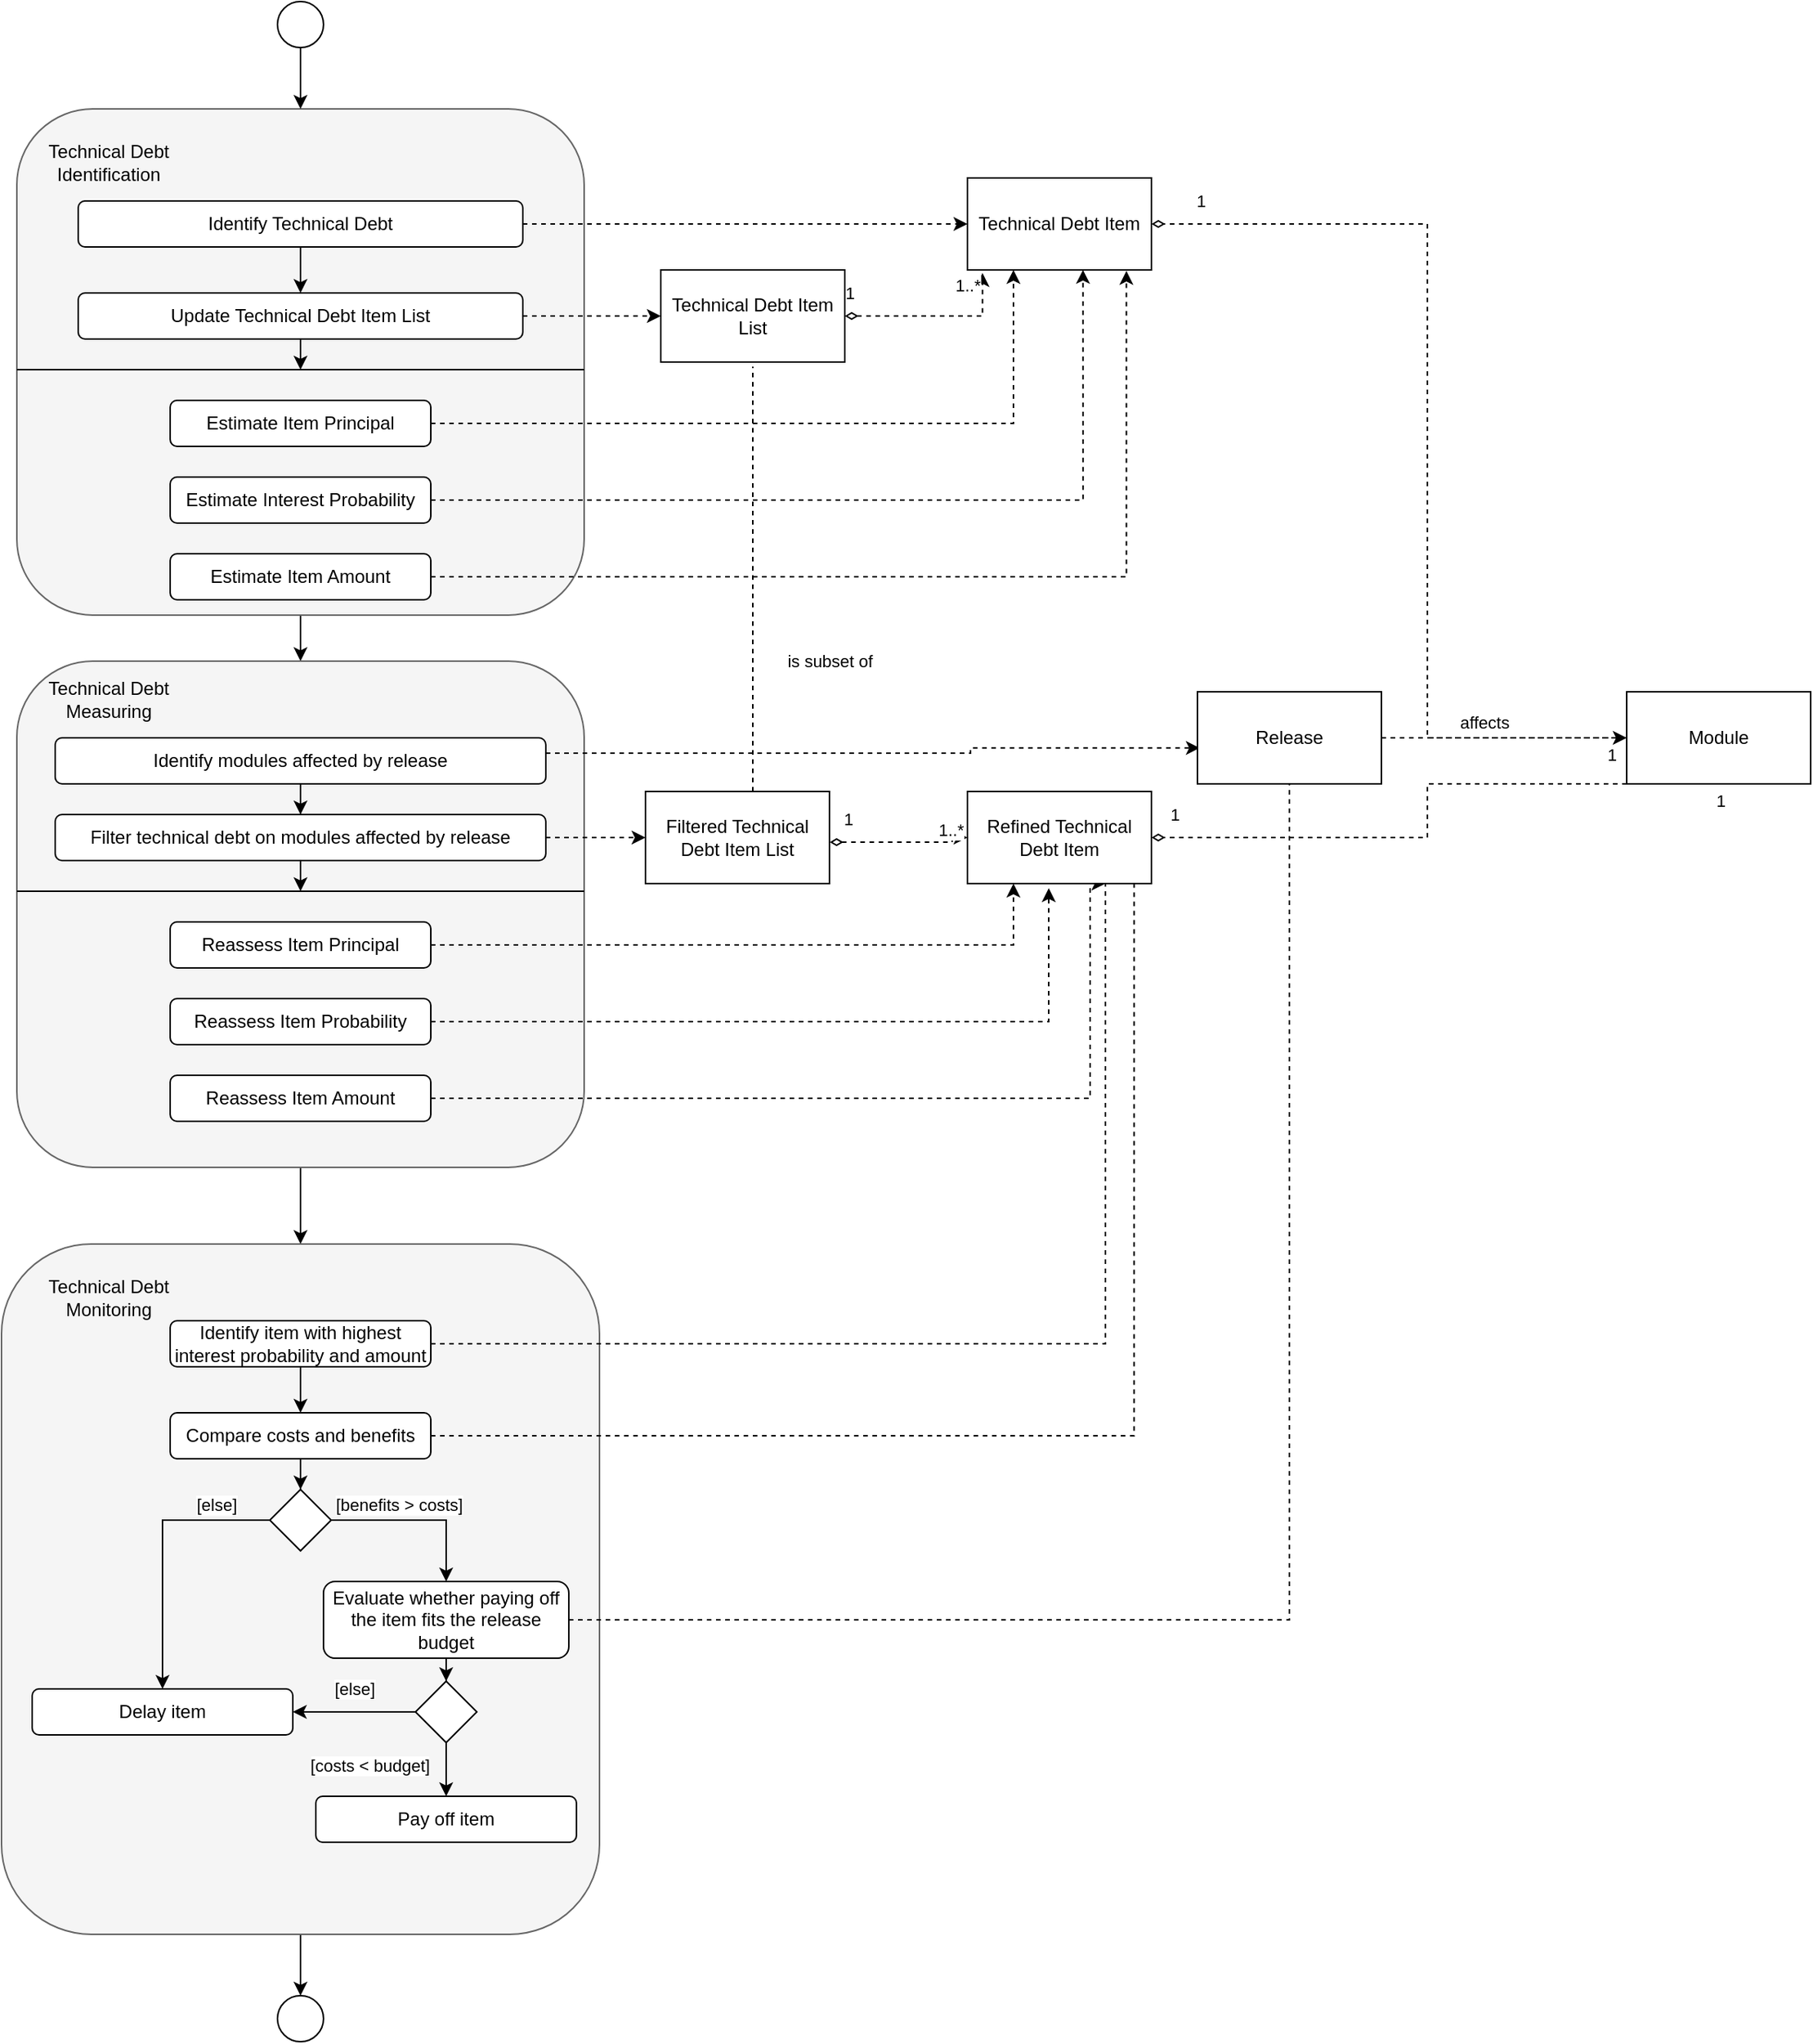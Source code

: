 <mxfile version="18.1.3" type="device"><diagram id="SHpENdd-WgaZAvgaDLae" name="Page-1"><mxGraphModel dx="2175" dy="1247" grid="1" gridSize="10" guides="1" tooltips="1" connect="1" arrows="1" fold="1" page="1" pageScale="1" pageWidth="850" pageHeight="1100" math="0" shadow="0"><root><mxCell id="0"/><mxCell id="1" parent="0"/><mxCell id="XQNxKuy3i7YbBsHgqqlM-19" style="edgeStyle=orthogonalEdgeStyle;rounded=0;orthogonalLoop=1;jettySize=auto;html=1;entryX=0.5;entryY=0;entryDx=0;entryDy=0;" edge="1" parent="1" source="XQNxKuy3i7YbBsHgqqlM-1" target="XQNxKuy3i7YbBsHgqqlM-3"><mxGeometry relative="1" as="geometry"/></mxCell><mxCell id="XQNxKuy3i7YbBsHgqqlM-1" value="" style="rounded=1;whiteSpace=wrap;html=1;fillColor=#f5f5f5;fontColor=#333333;strokeColor=#666666;" vertex="1" parent="1"><mxGeometry x="70" y="140" width="370" height="330" as="geometry"/></mxCell><mxCell id="XQNxKuy3i7YbBsHgqqlM-2" value="Technical Debt Identification" style="text;html=1;strokeColor=none;fillColor=none;align=center;verticalAlign=middle;whiteSpace=wrap;rounded=0;" vertex="1" parent="1"><mxGeometry x="80" y="160" width="100" height="30" as="geometry"/></mxCell><mxCell id="XQNxKuy3i7YbBsHgqqlM-41" style="edgeStyle=orthogonalEdgeStyle;rounded=0;orthogonalLoop=1;jettySize=auto;html=1;entryX=0.5;entryY=0;entryDx=0;entryDy=0;" edge="1" parent="1" source="XQNxKuy3i7YbBsHgqqlM-3" target="XQNxKuy3i7YbBsHgqqlM-5"><mxGeometry relative="1" as="geometry"/></mxCell><mxCell id="XQNxKuy3i7YbBsHgqqlM-3" value="" style="rounded=1;whiteSpace=wrap;html=1;fillColor=#f5f5f5;fontColor=#333333;strokeColor=#666666;" vertex="1" parent="1"><mxGeometry x="70" y="500" width="370" height="330" as="geometry"/></mxCell><mxCell id="XQNxKuy3i7YbBsHgqqlM-4" value="Technical Debt Measuring" style="text;html=1;strokeColor=none;fillColor=none;align=center;verticalAlign=middle;whiteSpace=wrap;rounded=0;" vertex="1" parent="1"><mxGeometry x="80" y="510" width="100" height="30" as="geometry"/></mxCell><mxCell id="XQNxKuy3i7YbBsHgqqlM-56" style="edgeStyle=orthogonalEdgeStyle;rounded=0;orthogonalLoop=1;jettySize=auto;html=1;" edge="1" parent="1" source="XQNxKuy3i7YbBsHgqqlM-5" target="XQNxKuy3i7YbBsHgqqlM-55"><mxGeometry relative="1" as="geometry"/></mxCell><mxCell id="XQNxKuy3i7YbBsHgqqlM-5" value="" style="rounded=1;whiteSpace=wrap;html=1;fillColor=#f5f5f5;fontColor=#333333;strokeColor=#666666;" vertex="1" parent="1"><mxGeometry x="60" y="880" width="390" height="450" as="geometry"/></mxCell><mxCell id="XQNxKuy3i7YbBsHgqqlM-6" value="Technical Debt Monitoring" style="text;html=1;strokeColor=none;fillColor=none;align=center;verticalAlign=middle;whiteSpace=wrap;rounded=0;" vertex="1" parent="1"><mxGeometry x="80" y="900" width="100" height="30" as="geometry"/></mxCell><mxCell id="XQNxKuy3i7YbBsHgqqlM-14" style="edgeStyle=orthogonalEdgeStyle;rounded=0;orthogonalLoop=1;jettySize=auto;html=1;entryX=0.5;entryY=0;entryDx=0;entryDy=0;" edge="1" parent="1" source="XQNxKuy3i7YbBsHgqqlM-8" target="XQNxKuy3i7YbBsHgqqlM-9"><mxGeometry relative="1" as="geometry"/></mxCell><mxCell id="XQNxKuy3i7YbBsHgqqlM-67" style="edgeStyle=orthogonalEdgeStyle;rounded=0;orthogonalLoop=1;jettySize=auto;html=1;entryX=0;entryY=0.5;entryDx=0;entryDy=0;dashed=1;" edge="1" parent="1" source="XQNxKuy3i7YbBsHgqqlM-8" target="XQNxKuy3i7YbBsHgqqlM-66"><mxGeometry relative="1" as="geometry"/></mxCell><mxCell id="XQNxKuy3i7YbBsHgqqlM-8" value="Identify Technical Debt" style="rounded=1;whiteSpace=wrap;html=1;" vertex="1" parent="1"><mxGeometry x="110" y="200" width="290" height="30" as="geometry"/></mxCell><mxCell id="XQNxKuy3i7YbBsHgqqlM-30" style="edgeStyle=orthogonalEdgeStyle;rounded=0;orthogonalLoop=1;jettySize=auto;html=1;" edge="1" parent="1" source="XQNxKuy3i7YbBsHgqqlM-9"><mxGeometry relative="1" as="geometry"><mxPoint x="255" y="310" as="targetPoint"/></mxGeometry></mxCell><mxCell id="XQNxKuy3i7YbBsHgqqlM-77" style="edgeStyle=orthogonalEdgeStyle;rounded=0;orthogonalLoop=1;jettySize=auto;html=1;entryX=0;entryY=0.5;entryDx=0;entryDy=0;dashed=1;" edge="1" parent="1" source="XQNxKuy3i7YbBsHgqqlM-9" target="XQNxKuy3i7YbBsHgqqlM-65"><mxGeometry relative="1" as="geometry"/></mxCell><mxCell id="XQNxKuy3i7YbBsHgqqlM-9" value="Update Technical Debt Item List" style="rounded=1;whiteSpace=wrap;html=1;" vertex="1" parent="1"><mxGeometry x="110" y="260" width="290" height="30" as="geometry"/></mxCell><mxCell id="XQNxKuy3i7YbBsHgqqlM-82" style="edgeStyle=orthogonalEdgeStyle;rounded=0;orthogonalLoop=1;jettySize=auto;html=1;dashed=1;startArrow=none;startFill=0;targetPerimeterSpacing=3;entryX=0.25;entryY=1;entryDx=0;entryDy=0;" edge="1" parent="1" source="XQNxKuy3i7YbBsHgqqlM-10" target="XQNxKuy3i7YbBsHgqqlM-66"><mxGeometry relative="1" as="geometry"><mxPoint x="720" y="250" as="targetPoint"/></mxGeometry></mxCell><mxCell id="XQNxKuy3i7YbBsHgqqlM-10" value="Estimate Item Principal" style="rounded=1;whiteSpace=wrap;html=1;" vertex="1" parent="1"><mxGeometry x="170" y="330" width="170" height="30" as="geometry"/></mxCell><mxCell id="XQNxKuy3i7YbBsHgqqlM-84" style="edgeStyle=orthogonalEdgeStyle;rounded=0;orthogonalLoop=1;jettySize=auto;html=1;entryX=0.864;entryY=1.01;entryDx=0;entryDy=0;entryPerimeter=0;dashed=1;startArrow=none;startFill=0;targetPerimeterSpacing=3;" edge="1" parent="1" source="XQNxKuy3i7YbBsHgqqlM-11" target="XQNxKuy3i7YbBsHgqqlM-66"><mxGeometry relative="1" as="geometry"/></mxCell><mxCell id="XQNxKuy3i7YbBsHgqqlM-11" value="Estimate Item Amount" style="rounded=1;whiteSpace=wrap;html=1;" vertex="1" parent="1"><mxGeometry x="170" y="430" width="170" height="30" as="geometry"/></mxCell><mxCell id="XQNxKuy3i7YbBsHgqqlM-83" style="edgeStyle=orthogonalEdgeStyle;rounded=0;orthogonalLoop=1;jettySize=auto;html=1;entryX=0.628;entryY=0.999;entryDx=0;entryDy=0;dashed=1;startArrow=none;startFill=0;targetPerimeterSpacing=3;entryPerimeter=0;" edge="1" parent="1" source="XQNxKuy3i7YbBsHgqqlM-12" target="XQNxKuy3i7YbBsHgqqlM-66"><mxGeometry relative="1" as="geometry"/></mxCell><mxCell id="XQNxKuy3i7YbBsHgqqlM-12" value="Estimate Interest Probability" style="rounded=1;whiteSpace=wrap;html=1;" vertex="1" parent="1"><mxGeometry x="170" y="380" width="170" height="30" as="geometry"/></mxCell><mxCell id="XQNxKuy3i7YbBsHgqqlM-15" value="" style="endArrow=none;html=1;rounded=0;" edge="1" parent="1"><mxGeometry width="50" height="50" relative="1" as="geometry"><mxPoint x="70" y="310" as="sourcePoint"/><mxPoint x="440" y="310" as="targetPoint"/><Array as="points"><mxPoint x="250" y="310"/></Array></mxGeometry></mxCell><mxCell id="XQNxKuy3i7YbBsHgqqlM-27" style="edgeStyle=orthogonalEdgeStyle;rounded=0;orthogonalLoop=1;jettySize=auto;html=1;" edge="1" parent="1" source="XQNxKuy3i7YbBsHgqqlM-20"><mxGeometry relative="1" as="geometry"><mxPoint x="255" y="650" as="targetPoint"/></mxGeometry></mxCell><mxCell id="XQNxKuy3i7YbBsHgqqlM-88" style="edgeStyle=orthogonalEdgeStyle;rounded=0;orthogonalLoop=1;jettySize=auto;html=1;entryX=0;entryY=0.5;entryDx=0;entryDy=0;dashed=1;startArrow=none;startFill=0;targetPerimeterSpacing=3;" edge="1" parent="1" source="XQNxKuy3i7YbBsHgqqlM-20" target="XQNxKuy3i7YbBsHgqqlM-87"><mxGeometry relative="1" as="geometry"/></mxCell><mxCell id="XQNxKuy3i7YbBsHgqqlM-20" value="Filter technical debt on modules affected by release" style="rounded=1;whiteSpace=wrap;html=1;" vertex="1" parent="1"><mxGeometry x="95" y="600" width="320" height="30" as="geometry"/></mxCell><mxCell id="XQNxKuy3i7YbBsHgqqlM-92" style="edgeStyle=orthogonalEdgeStyle;rounded=0;orthogonalLoop=1;jettySize=auto;html=1;entryX=0.25;entryY=1;entryDx=0;entryDy=0;dashed=1;startArrow=none;startFill=0;targetPerimeterSpacing=3;" edge="1" parent="1" source="XQNxKuy3i7YbBsHgqqlM-23" target="XQNxKuy3i7YbBsHgqqlM-89"><mxGeometry relative="1" as="geometry"/></mxCell><mxCell id="XQNxKuy3i7YbBsHgqqlM-23" value="Reassess Item Principal" style="rounded=1;whiteSpace=wrap;html=1;" vertex="1" parent="1"><mxGeometry x="170" y="670" width="170" height="30" as="geometry"/></mxCell><mxCell id="XQNxKuy3i7YbBsHgqqlM-93" style="edgeStyle=orthogonalEdgeStyle;rounded=0;orthogonalLoop=1;jettySize=auto;html=1;entryX=0.442;entryY=1.05;entryDx=0;entryDy=0;entryPerimeter=0;dashed=1;startArrow=none;startFill=0;targetPerimeterSpacing=3;" edge="1" parent="1" source="XQNxKuy3i7YbBsHgqqlM-24" target="XQNxKuy3i7YbBsHgqqlM-89"><mxGeometry relative="1" as="geometry"/></mxCell><mxCell id="XQNxKuy3i7YbBsHgqqlM-24" value="Reassess Item Probability" style="rounded=1;whiteSpace=wrap;html=1;" vertex="1" parent="1"><mxGeometry x="170" y="720" width="170" height="30" as="geometry"/></mxCell><mxCell id="XQNxKuy3i7YbBsHgqqlM-94" style="edgeStyle=orthogonalEdgeStyle;rounded=0;orthogonalLoop=1;jettySize=auto;html=1;entryX=0.75;entryY=1;entryDx=0;entryDy=0;dashed=1;startArrow=none;startFill=0;targetPerimeterSpacing=3;" edge="1" parent="1" source="XQNxKuy3i7YbBsHgqqlM-25" target="XQNxKuy3i7YbBsHgqqlM-89"><mxGeometry relative="1" as="geometry"><Array as="points"><mxPoint x="770" y="785"/><mxPoint x="770" y="645"/></Array></mxGeometry></mxCell><mxCell id="XQNxKuy3i7YbBsHgqqlM-25" value="Reassess Item Amount" style="rounded=1;whiteSpace=wrap;html=1;" vertex="1" parent="1"><mxGeometry x="170" y="770" width="170" height="30" as="geometry"/></mxCell><mxCell id="XQNxKuy3i7YbBsHgqqlM-26" value="" style="endArrow=none;html=1;rounded=0;entryX=1;entryY=0.5;entryDx=0;entryDy=0;exitX=0;exitY=0.5;exitDx=0;exitDy=0;" edge="1" parent="1"><mxGeometry width="50" height="50" relative="1" as="geometry"><mxPoint x="70" y="650" as="sourcePoint"/><mxPoint x="440" y="650" as="targetPoint"/></mxGeometry></mxCell><mxCell id="XQNxKuy3i7YbBsHgqqlM-28" value="Pay off item" style="rounded=1;whiteSpace=wrap;html=1;" vertex="1" parent="1"><mxGeometry x="265" y="1240" width="170" height="30" as="geometry"/></mxCell><mxCell id="XQNxKuy3i7YbBsHgqqlM-29" value="Delay item" style="rounded=1;whiteSpace=wrap;html=1;" vertex="1" parent="1"><mxGeometry x="80" y="1170" width="170" height="30" as="geometry"/></mxCell><mxCell id="XQNxKuy3i7YbBsHgqqlM-34" style="edgeStyle=orthogonalEdgeStyle;rounded=0;orthogonalLoop=1;jettySize=auto;html=1;" edge="1" parent="1" source="XQNxKuy3i7YbBsHgqqlM-31" target="XQNxKuy3i7YbBsHgqqlM-20"><mxGeometry relative="1" as="geometry"/></mxCell><mxCell id="XQNxKuy3i7YbBsHgqqlM-75" style="edgeStyle=orthogonalEdgeStyle;rounded=0;orthogonalLoop=1;jettySize=auto;html=1;entryX=0.013;entryY=0.61;entryDx=0;entryDy=0;dashed=1;entryPerimeter=0;" edge="1" parent="1" source="XQNxKuy3i7YbBsHgqqlM-31" target="XQNxKuy3i7YbBsHgqqlM-73"><mxGeometry relative="1" as="geometry"><Array as="points"><mxPoint x="692" y="560"/></Array></mxGeometry></mxCell><mxCell id="XQNxKuy3i7YbBsHgqqlM-31" value="Identify modules affected by release " style="rounded=1;whiteSpace=wrap;html=1;" vertex="1" parent="1"><mxGeometry x="95" y="550" width="320" height="30" as="geometry"/></mxCell><mxCell id="XQNxKuy3i7YbBsHgqqlM-43" style="edgeStyle=orthogonalEdgeStyle;rounded=0;orthogonalLoop=1;jettySize=auto;html=1;entryX=0.5;entryY=0;entryDx=0;entryDy=0;" edge="1" parent="1" source="XQNxKuy3i7YbBsHgqqlM-35" target="XQNxKuy3i7YbBsHgqqlM-42"><mxGeometry relative="1" as="geometry"/></mxCell><mxCell id="XQNxKuy3i7YbBsHgqqlM-107" style="edgeStyle=orthogonalEdgeStyle;rounded=0;orthogonalLoop=1;jettySize=auto;html=1;entryX=0.906;entryY=0.992;entryDx=0;entryDy=0;entryPerimeter=0;dashed=1;startArrow=none;startFill=0;endArrow=none;endFill=0;targetPerimeterSpacing=3;" edge="1" parent="1" source="XQNxKuy3i7YbBsHgqqlM-35" target="XQNxKuy3i7YbBsHgqqlM-89"><mxGeometry relative="1" as="geometry"/></mxCell><mxCell id="XQNxKuy3i7YbBsHgqqlM-35" value="Compare costs and benefits" style="rounded=1;whiteSpace=wrap;html=1;" vertex="1" parent="1"><mxGeometry x="170" y="990" width="170" height="30" as="geometry"/></mxCell><mxCell id="XQNxKuy3i7YbBsHgqqlM-48" style="edgeStyle=orthogonalEdgeStyle;rounded=0;orthogonalLoop=1;jettySize=auto;html=1;entryX=0.5;entryY=0;entryDx=0;entryDy=0;" edge="1" parent="1" source="XQNxKuy3i7YbBsHgqqlM-37" target="XQNxKuy3i7YbBsHgqqlM-47"><mxGeometry relative="1" as="geometry"/></mxCell><mxCell id="XQNxKuy3i7YbBsHgqqlM-105" style="edgeStyle=orthogonalEdgeStyle;rounded=0;orthogonalLoop=1;jettySize=auto;html=1;dashed=1;startArrow=none;startFill=0;endArrow=none;endFill=0;targetPerimeterSpacing=3;entryX=0.5;entryY=1;entryDx=0;entryDy=0;" edge="1" parent="1" source="XQNxKuy3i7YbBsHgqqlM-37" target="XQNxKuy3i7YbBsHgqqlM-73"><mxGeometry relative="1" as="geometry"><mxPoint x="490" y="1120" as="targetPoint"/></mxGeometry></mxCell><mxCell id="XQNxKuy3i7YbBsHgqqlM-37" value="Evaluate whether paying off the item fits the release budget" style="rounded=1;whiteSpace=wrap;html=1;" vertex="1" parent="1"><mxGeometry x="270" y="1100" width="160" height="50" as="geometry"/></mxCell><mxCell id="XQNxKuy3i7YbBsHgqqlM-39" style="edgeStyle=orthogonalEdgeStyle;rounded=0;orthogonalLoop=1;jettySize=auto;html=1;" edge="1" parent="1" source="XQNxKuy3i7YbBsHgqqlM-38" target="XQNxKuy3i7YbBsHgqqlM-35"><mxGeometry relative="1" as="geometry"/></mxCell><mxCell id="XQNxKuy3i7YbBsHgqqlM-106" style="edgeStyle=orthogonalEdgeStyle;rounded=0;orthogonalLoop=1;jettySize=auto;html=1;entryX=0.75;entryY=1;entryDx=0;entryDy=0;dashed=1;startArrow=none;startFill=0;endArrow=none;endFill=0;targetPerimeterSpacing=3;" edge="1" parent="1" source="XQNxKuy3i7YbBsHgqqlM-38" target="XQNxKuy3i7YbBsHgqqlM-89"><mxGeometry relative="1" as="geometry"><Array as="points"><mxPoint x="780" y="945"/></Array></mxGeometry></mxCell><mxCell id="XQNxKuy3i7YbBsHgqqlM-38" value="Identify item with highest interest probability and amount" style="rounded=1;whiteSpace=wrap;html=1;" vertex="1" parent="1"><mxGeometry x="170" y="930" width="170" height="30" as="geometry"/></mxCell><mxCell id="XQNxKuy3i7YbBsHgqqlM-45" style="edgeStyle=orthogonalEdgeStyle;rounded=0;orthogonalLoop=1;jettySize=auto;html=1;entryX=0.5;entryY=0;entryDx=0;entryDy=0;" edge="1" parent="1" source="XQNxKuy3i7YbBsHgqqlM-42" target="XQNxKuy3i7YbBsHgqqlM-37"><mxGeometry relative="1" as="geometry"><Array as="points"><mxPoint x="350" y="1060"/></Array></mxGeometry></mxCell><mxCell id="XQNxKuy3i7YbBsHgqqlM-51" value="[benefits &amp;gt; costs]" style="edgeLabel;html=1;align=center;verticalAlign=middle;resizable=0;points=[];" vertex="1" connectable="0" parent="XQNxKuy3i7YbBsHgqqlM-45"><mxGeometry x="-0.244" relative="1" as="geometry"><mxPoint y="-10" as="offset"/></mxGeometry></mxCell><mxCell id="XQNxKuy3i7YbBsHgqqlM-46" style="edgeStyle=orthogonalEdgeStyle;rounded=0;orthogonalLoop=1;jettySize=auto;html=1;entryX=0.5;entryY=0;entryDx=0;entryDy=0;" edge="1" parent="1" source="XQNxKuy3i7YbBsHgqqlM-42" target="XQNxKuy3i7YbBsHgqqlM-29"><mxGeometry relative="1" as="geometry"><Array as="points"><mxPoint x="165" y="1060"/></Array></mxGeometry></mxCell><mxCell id="XQNxKuy3i7YbBsHgqqlM-52" value="[else]" style="edgeLabel;html=1;align=center;verticalAlign=middle;resizable=0;points=[];" vertex="1" connectable="0" parent="XQNxKuy3i7YbBsHgqqlM-46"><mxGeometry x="-0.387" y="4" relative="1" as="geometry"><mxPoint x="20" y="-14" as="offset"/></mxGeometry></mxCell><mxCell id="XQNxKuy3i7YbBsHgqqlM-42" value="" style="rhombus;whiteSpace=wrap;html=1;" vertex="1" parent="1"><mxGeometry x="235" y="1040" width="40" height="40" as="geometry"/></mxCell><mxCell id="XQNxKuy3i7YbBsHgqqlM-49" value="[else]" style="edgeStyle=orthogonalEdgeStyle;rounded=0;orthogonalLoop=1;jettySize=auto;html=1;entryX=1;entryY=0.5;entryDx=0;entryDy=0;" edge="1" parent="1" source="XQNxKuy3i7YbBsHgqqlM-47" target="XQNxKuy3i7YbBsHgqqlM-29"><mxGeometry y="-15" relative="1" as="geometry"><mxPoint as="offset"/></mxGeometry></mxCell><mxCell id="XQNxKuy3i7YbBsHgqqlM-50" value="[costs &amp;lt; budget]" style="edgeStyle=orthogonalEdgeStyle;rounded=0;orthogonalLoop=1;jettySize=auto;html=1;" edge="1" parent="1" source="XQNxKuy3i7YbBsHgqqlM-47" target="XQNxKuy3i7YbBsHgqqlM-28"><mxGeometry x="-0.331" y="-50" relative="1" as="geometry"><mxPoint as="offset"/></mxGeometry></mxCell><mxCell id="XQNxKuy3i7YbBsHgqqlM-47" value="" style="rhombus;whiteSpace=wrap;html=1;" vertex="1" parent="1"><mxGeometry x="330" y="1165" width="40" height="40" as="geometry"/></mxCell><mxCell id="XQNxKuy3i7YbBsHgqqlM-54" style="edgeStyle=orthogonalEdgeStyle;rounded=0;orthogonalLoop=1;jettySize=auto;html=1;entryX=0.5;entryY=0;entryDx=0;entryDy=0;" edge="1" parent="1" source="XQNxKuy3i7YbBsHgqqlM-53" target="XQNxKuy3i7YbBsHgqqlM-1"><mxGeometry relative="1" as="geometry"/></mxCell><mxCell id="XQNxKuy3i7YbBsHgqqlM-53" value="" style="ellipse;whiteSpace=wrap;html=1;aspect=fixed;" vertex="1" parent="1"><mxGeometry x="240" y="70" width="30" height="30" as="geometry"/></mxCell><mxCell id="XQNxKuy3i7YbBsHgqqlM-55" value="" style="ellipse;whiteSpace=wrap;html=1;aspect=fixed;" vertex="1" parent="1"><mxGeometry x="240" y="1370" width="30" height="30" as="geometry"/></mxCell><mxCell id="XQNxKuy3i7YbBsHgqqlM-78" value="1..*" style="edgeStyle=orthogonalEdgeStyle;rounded=0;orthogonalLoop=1;jettySize=auto;html=1;entryX=0.082;entryY=1.033;entryDx=0;entryDy=0;dashed=1;startArrow=diamondThin;startFill=0;targetPerimeterSpacing=3;entryPerimeter=0;" edge="1" parent="1" source="XQNxKuy3i7YbBsHgqqlM-65" target="XQNxKuy3i7YbBsHgqqlM-66"><mxGeometry x="0.354" y="20" relative="1" as="geometry"><Array as="points"><mxPoint x="700" y="275"/></Array><mxPoint as="offset"/></mxGeometry></mxCell><mxCell id="XQNxKuy3i7YbBsHgqqlM-79" value="1" style="edgeLabel;html=1;align=center;verticalAlign=middle;resizable=0;points=[];" vertex="1" connectable="0" parent="XQNxKuy3i7YbBsHgqqlM-78"><mxGeometry x="-0.69" relative="1" as="geometry"><mxPoint x="-16" y="-15" as="offset"/></mxGeometry></mxCell><mxCell id="XQNxKuy3i7YbBsHgqqlM-65" value="Technical Debt Item List" style="rounded=0;whiteSpace=wrap;html=1;" vertex="1" parent="1"><mxGeometry x="490" y="245" width="120" height="60" as="geometry"/></mxCell><mxCell id="XQNxKuy3i7YbBsHgqqlM-66" value="Technical Debt Item" style="rounded=0;whiteSpace=wrap;html=1;" vertex="1" parent="1"><mxGeometry x="690" y="185" width="120" height="60" as="geometry"/></mxCell><mxCell id="XQNxKuy3i7YbBsHgqqlM-85" style="edgeStyle=orthogonalEdgeStyle;rounded=0;orthogonalLoop=1;jettySize=auto;html=1;entryX=1;entryY=0.5;entryDx=0;entryDy=0;dashed=1;startArrow=none;startFill=0;targetPerimeterSpacing=3;endArrow=diamondThin;endFill=0;" edge="1" parent="1" source="XQNxKuy3i7YbBsHgqqlM-72" target="XQNxKuy3i7YbBsHgqqlM-66"><mxGeometry relative="1" as="geometry"><Array as="points"><mxPoint x="990" y="215"/></Array></mxGeometry></mxCell><mxCell id="XQNxKuy3i7YbBsHgqqlM-98" value="1" style="edgeLabel;html=1;align=center;verticalAlign=middle;resizable=0;points=[];" vertex="1" connectable="0" parent="XQNxKuy3i7YbBsHgqqlM-85"><mxGeometry x="0.859" y="-4" relative="1" as="geometry"><mxPoint x="-14" y="-11" as="offset"/></mxGeometry></mxCell><mxCell id="XQNxKuy3i7YbBsHgqqlM-99" value="1" style="edgeLabel;html=1;align=center;verticalAlign=middle;resizable=0;points=[];" vertex="1" connectable="0" parent="XQNxKuy3i7YbBsHgqqlM-85"><mxGeometry x="-0.909" y="-1" relative="1" as="geometry"><mxPoint x="19" y="12" as="offset"/></mxGeometry></mxCell><mxCell id="XQNxKuy3i7YbBsHgqqlM-72" value="Module" style="rounded=0;whiteSpace=wrap;html=1;" vertex="1" parent="1"><mxGeometry x="1120" y="520" width="120" height="60" as="geometry"/></mxCell><mxCell id="XQNxKuy3i7YbBsHgqqlM-96" style="edgeStyle=orthogonalEdgeStyle;rounded=0;orthogonalLoop=1;jettySize=auto;html=1;entryX=0;entryY=0.5;entryDx=0;entryDy=0;dashed=1;startArrow=none;startFill=0;targetPerimeterSpacing=3;" edge="1" parent="1" source="XQNxKuy3i7YbBsHgqqlM-73" target="XQNxKuy3i7YbBsHgqqlM-72"><mxGeometry relative="1" as="geometry"/></mxCell><mxCell id="XQNxKuy3i7YbBsHgqqlM-97" value="affects" style="edgeLabel;html=1;align=center;verticalAlign=middle;resizable=0;points=[];" vertex="1" connectable="0" parent="XQNxKuy3i7YbBsHgqqlM-96"><mxGeometry x="-0.328" y="-1" relative="1" as="geometry"><mxPoint x="13" y="-11" as="offset"/></mxGeometry></mxCell><mxCell id="XQNxKuy3i7YbBsHgqqlM-73" value="Release" style="rounded=0;whiteSpace=wrap;html=1;" vertex="1" parent="1"><mxGeometry x="840" y="520" width="120" height="60" as="geometry"/></mxCell><mxCell id="XQNxKuy3i7YbBsHgqqlM-103" style="edgeStyle=orthogonalEdgeStyle;rounded=0;orthogonalLoop=1;jettySize=auto;html=1;dashed=1;startArrow=none;startFill=0;endArrow=none;endFill=0;targetPerimeterSpacing=3;" edge="1" parent="1" source="XQNxKuy3i7YbBsHgqqlM-87" target="XQNxKuy3i7YbBsHgqqlM-65"><mxGeometry relative="1" as="geometry"><Array as="points"><mxPoint x="550" y="530"/><mxPoint x="550" y="530"/></Array></mxGeometry></mxCell><mxCell id="XQNxKuy3i7YbBsHgqqlM-104" value="is subset of" style="edgeLabel;html=1;align=center;verticalAlign=middle;resizable=0;points=[];" vertex="1" connectable="0" parent="XQNxKuy3i7YbBsHgqqlM-103"><mxGeometry x="-0.357" relative="1" as="geometry"><mxPoint x="50" y="4" as="offset"/></mxGeometry></mxCell><mxCell id="XQNxKuy3i7YbBsHgqqlM-87" value="Filtered Technical Debt Item List" style="rounded=0;whiteSpace=wrap;html=1;" vertex="1" parent="1"><mxGeometry x="480" y="585" width="120" height="60" as="geometry"/></mxCell><mxCell id="XQNxKuy3i7YbBsHgqqlM-89" value="Refined Technical Debt Item" style="rounded=0;whiteSpace=wrap;html=1;" vertex="1" parent="1"><mxGeometry x="690" y="585" width="120" height="60" as="geometry"/></mxCell><mxCell id="XQNxKuy3i7YbBsHgqqlM-90" value="1..*" style="edgeStyle=orthogonalEdgeStyle;rounded=0;orthogonalLoop=1;jettySize=auto;html=1;entryX=0;entryY=0.5;entryDx=0;entryDy=0;dashed=1;startArrow=diamondThin;startFill=0;targetPerimeterSpacing=3;" edge="1" parent="1" target="XQNxKuy3i7YbBsHgqqlM-89"><mxGeometry x="0.707" y="8" relative="1" as="geometry"><mxPoint x="600.16" y="618.02" as="sourcePoint"/><mxPoint x="690.0" y="590" as="targetPoint"/><Array as="points"><mxPoint x="680" y="618"/></Array><mxPoint as="offset"/></mxGeometry></mxCell><mxCell id="XQNxKuy3i7YbBsHgqqlM-91" value="1" style="edgeLabel;html=1;align=center;verticalAlign=middle;resizable=0;points=[];" vertex="1" connectable="0" parent="XQNxKuy3i7YbBsHgqqlM-90"><mxGeometry x="-0.69" relative="1" as="geometry"><mxPoint x="-3" y="-15" as="offset"/></mxGeometry></mxCell><mxCell id="XQNxKuy3i7YbBsHgqqlM-100" style="edgeStyle=orthogonalEdgeStyle;rounded=0;orthogonalLoop=1;jettySize=auto;html=1;entryX=1;entryY=0.5;entryDx=0;entryDy=0;dashed=1;startArrow=none;startFill=0;targetPerimeterSpacing=3;endArrow=diamondThin;endFill=0;exitX=0.5;exitY=1;exitDx=0;exitDy=0;" edge="1" parent="1" source="XQNxKuy3i7YbBsHgqqlM-72" target="XQNxKuy3i7YbBsHgqqlM-89"><mxGeometry relative="1" as="geometry"><mxPoint x="999.947" y="530" as="sourcePoint"/><mxPoint x="820" y="225" as="targetPoint"/><Array as="points"><mxPoint x="990" y="615"/></Array></mxGeometry></mxCell><mxCell id="XQNxKuy3i7YbBsHgqqlM-101" value="1" style="edgeLabel;html=1;align=center;verticalAlign=middle;resizable=0;points=[];" vertex="1" connectable="0" parent="XQNxKuy3i7YbBsHgqqlM-100"><mxGeometry x="0.859" y="-4" relative="1" as="geometry"><mxPoint x="-14" y="-11" as="offset"/></mxGeometry></mxCell><mxCell id="XQNxKuy3i7YbBsHgqqlM-102" value="1" style="edgeLabel;html=1;align=center;verticalAlign=middle;resizable=0;points=[];" vertex="1" connectable="0" parent="XQNxKuy3i7YbBsHgqqlM-100"><mxGeometry x="-0.909" y="-1" relative="1" as="geometry"><mxPoint x="19" y="12" as="offset"/></mxGeometry></mxCell></root></mxGraphModel></diagram></mxfile>